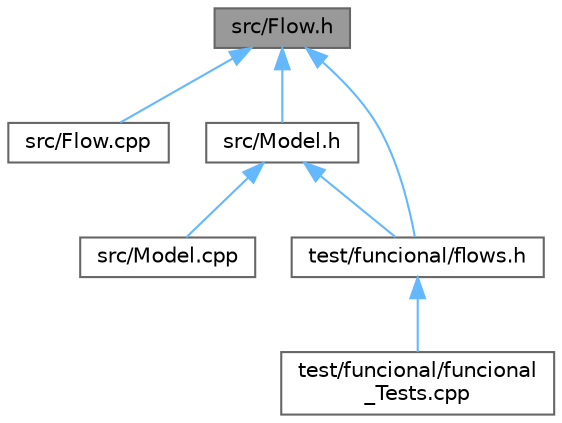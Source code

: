 digraph "src/Flow.h"
{
 // LATEX_PDF_SIZE
  bgcolor="transparent";
  edge [fontname=Helvetica,fontsize=10,labelfontname=Helvetica,labelfontsize=10];
  node [fontname=Helvetica,fontsize=10,shape=box,height=0.2,width=0.4];
  Node1 [label="src/Flow.h",height=0.2,width=0.4,color="gray40", fillcolor="grey60", style="filled", fontcolor="black",tooltip=" "];
  Node1 -> Node2 [dir="back",color="steelblue1",style="solid"];
  Node2 [label="src/Flow.cpp",height=0.2,width=0.4,color="grey40", fillcolor="white", style="filled",URL="$_flow_8cpp.html",tooltip=" "];
  Node1 -> Node3 [dir="back",color="steelblue1",style="solid"];
  Node3 [label="src/Model.h",height=0.2,width=0.4,color="grey40", fillcolor="white", style="filled",URL="$_model_8h.html",tooltip=" "];
  Node3 -> Node4 [dir="back",color="steelblue1",style="solid"];
  Node4 [label="src/Model.cpp",height=0.2,width=0.4,color="grey40", fillcolor="white", style="filled",URL="$_model_8cpp.html",tooltip=" "];
  Node3 -> Node5 [dir="back",color="steelblue1",style="solid"];
  Node5 [label="test/funcional/flows.h",height=0.2,width=0.4,color="grey40", fillcolor="white", style="filled",URL="$flows_8h.html",tooltip=" "];
  Node5 -> Node6 [dir="back",color="steelblue1",style="solid"];
  Node6 [label="test/funcional/funcional\l_Tests.cpp",height=0.2,width=0.4,color="grey40", fillcolor="white", style="filled",URL="$funcional___tests_8cpp.html",tooltip=" "];
  Node1 -> Node5 [dir="back",color="steelblue1",style="solid"];
}
